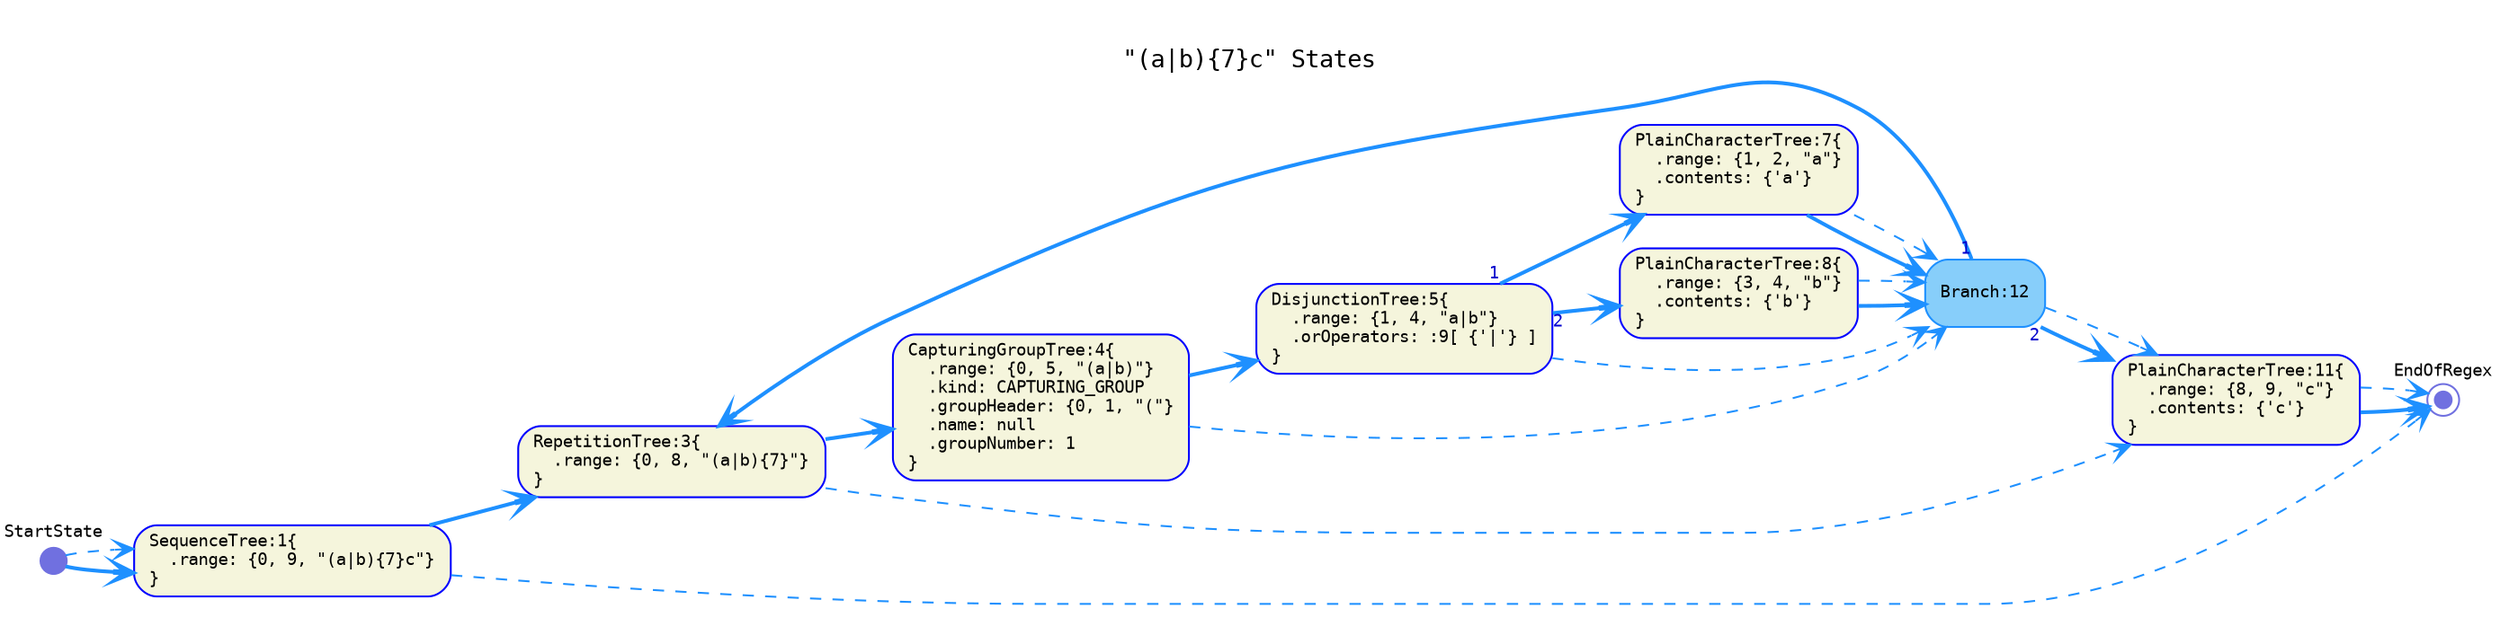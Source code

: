 digraph G {
  rankdir=LR;
  graph [fontname="Monospace", fontsize="13", pad="0.3"]
  labelloc="t";
  label="\"(a|b)\{7\}c\" States";

  // tree-and-state nodes
  node [fontname="Monospace", fontsize= "9", shape="box", style="rounded,filled", color="Blue", fillcolor="Beige", fixedsize="false", width="0.75"]
  1[ label="SequenceTree:1\{\l  .range: \{0, 9, \"(a|b)\{7\}c\"\}\l\}\l" ]
  3[ label="RepetitionTree:3\{\l  .range: \{0, 8, \"(a|b)\{7\}\"\}\l\}\l" ]
  4[ label="CapturingGroupTree:4\{\l  .range: \{0, 5, \"(a|b)\"\}\l  .kind: CAPTURING_GROUP\l  .groupHeader: \{0, 1, \"(\"\}\l  .name: null\l  .groupNumber: 1\l\}\l" ]
  5[ label="DisjunctionTree:5\{\l  .range: \{1, 4, \"a|b\"\}\l  .orOperators: :9[ \{'|'\} ]\l\}\l" ]
  7[ label="PlainCharacterTree:7\{\l  .range: \{1, 2, \"a\"\}\l  .contents: \{'a'\}\l\}\l" ]
  8[ label="PlainCharacterTree:8\{\l  .range: \{3, 4, \"b\"\}\l  .contents: \{'b'\}\l\}\l" ]
  11[ label="PlainCharacterTree:11\{\l  .range: \{8, 9, \"c\"\}\l  .contents: \{'c'\}\l\}\l" ]

  // state nodes
  node [fontname="Monospace", fontsize= "9", shape="box", style="rounded,filled", color="DodgerBlue", fillcolor="LightSkyBlue", fixedsize="false", width="0.75"]
  12[ label="Branch:12\l" ]

  // end nodes
  node [fontname="Monospace", fontsize= "9", shape="doublecircle", style="rounded,filled", color="#7070E0", fillcolor="#7070E0", fixedsize="true", width="0.12"]
  EndOfRegex[ label="EndOfRegex\l\l\l\l" ]

  // start nodes
  node [fontname="Monospace", fontsize= "9", shape="circle", style="rounded,filled", color="#7070E0", fillcolor="#7070E0", fixedsize="true", width="0.20"]
  StartState[ label="StartState\l\l\l\l" ]

  // successor edges
  edge [fontname="Monospace", fontsize="9", style="bold", color="DodgerBlue", fontcolor="MediumBlue", arrowhead="vee", arrowtail="none", dir="both"]
  11 -> EndOfRegex [ label="",  taillabel="" ]
  1 -> 3 [ label="",  taillabel="" ]
  12 -> 3 [ label="",  taillabel="1" ]
  12 -> 11 [ label="",  taillabel="2" ]
  3 -> 4 [ label="",  taillabel="" ]
  4 -> 5 [ label="",  taillabel="" ]
  5 -> 7 [ label="",  taillabel="1" ]
  5 -> 8 [ label="",  taillabel="2" ]
  7 -> 12 [ label="",  taillabel="" ]
  8 -> 12 [ label="",  taillabel="" ]
  StartState -> 1 [ label="",  taillabel="" ]

  // continuation edges
  edge [fontname="Monospace", fontsize="9", style="dashed", color="DodgerBlue", fontcolor="MediumBlue", arrowhead="vee", arrowtail="none", dir="both"]
  11 -> EndOfRegex [ label="",  taillabel="" ]
  1 -> EndOfRegex [ label="",  taillabel="" ]
  12 -> 11 [ label="",  taillabel="" ]
  3 -> 11 [ label="",  taillabel="" ]
  4 -> 12 [ label="",  taillabel="" ]
  5 -> 12 [ label="",  taillabel="" ]
  7 -> 12 [ label="",  taillabel="" ]
  8 -> 12 [ label="",  taillabel="" ]
  StartState -> 1 [ label="",  taillabel="" ]
}
